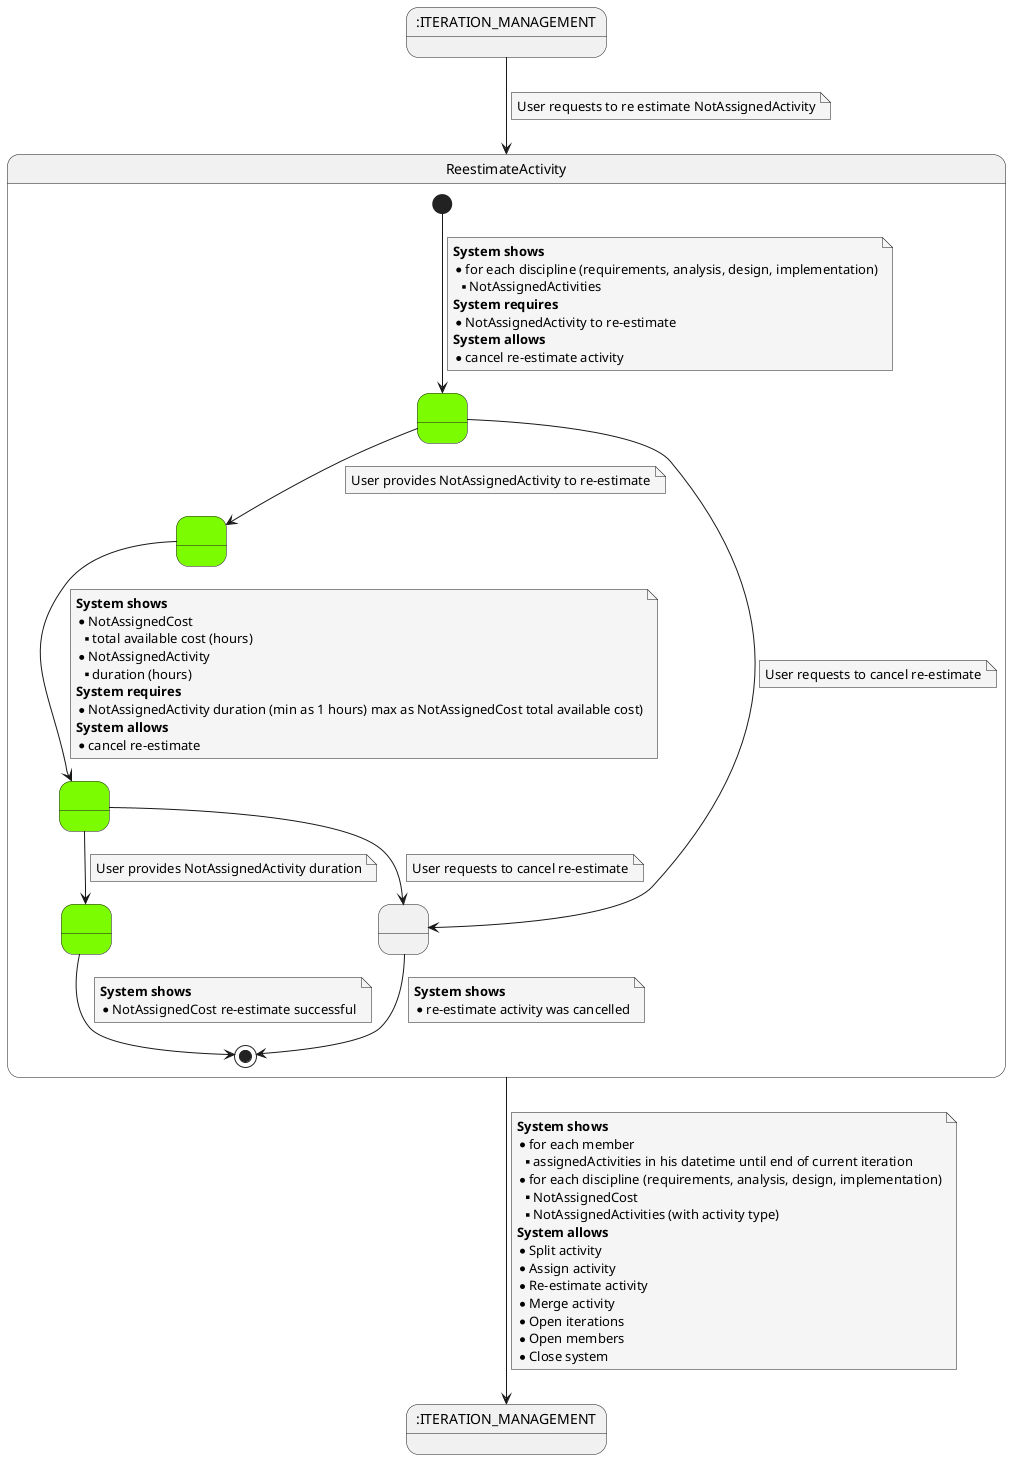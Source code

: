 @startuml

skinparam {
    NoteBackgroundColor #whiteSmoke
}

    state 5 as ":ITERATION_MANAGEMENT"
    state 13 as ":ITERATION_MANAGEMENT"


    5 --> ReestimateActivity
    note on link
        User requests to re estimate NotAssignedActivity
    end note

    state ReestimateActivity {
        state 2 as " " #LawnGreen
        state 0 as " " #LawnGreen
        state 4 as " " #LawnGreen
        state 8 as " " #LawnGreen
        state 10 as " "


    [*] --> 2
    note on link
    <b>System shows</b>
    * for each discipline (requirements, analysis, design, implementation)
    ** NotAssignedActivities
    <b>System requires</b>
    * NotAssignedActivity to re-estimate
    <b>System allows</b>
    * cancel re-estimate activity
    end note

    2 --> 10
    note on link
        User requests to cancel re-estimate
    end note

    2 --> 4
    note on link
        User provides NotAssignedActivity to re-estimate
    end note

    4 --> 0
    note on link
        <b>System shows</b>
        * NotAssignedCost
        ** total available cost (hours)
        * NotAssignedActivity
        ** duration (hours)
        <b>System requires</b>
        * NotAssignedActivity duration (min as 1 hours) max as NotAssignedCost total available cost)
        <b>System allows</b>
        * cancel re-estimate
    end note

    0 --> 10
    note on link
        User requests to cancel re-estimate
    end note

    0 --> 8
    note on link
        User provides NotAssignedActivity duration
    end note

    10 --> [*]
    note on link
         <b>System shows</b>
         * re-estimate activity was cancelled
    end note

    8 --> [*]
    note on link
        <b>System shows</b>
        * NotAssignedCost re-estimate successful
    end note

}

ReestimateActivity --> 13
    note on link
        <b>System shows</b>
        * for each member
        **assignedActivities in his datetime until end of current iteration
        * for each discipline (requirements, analysis, design, implementation)
        ** NotAssignedCost
        ** NotAssignedActivities (with activity type)
        <b>System allows</b>
        * Split activity
        * Assign activity
        * Re-estimate activity
        * Merge activity
        * Open iterations
        * Open members
        * Close system
    end note

@enduml
